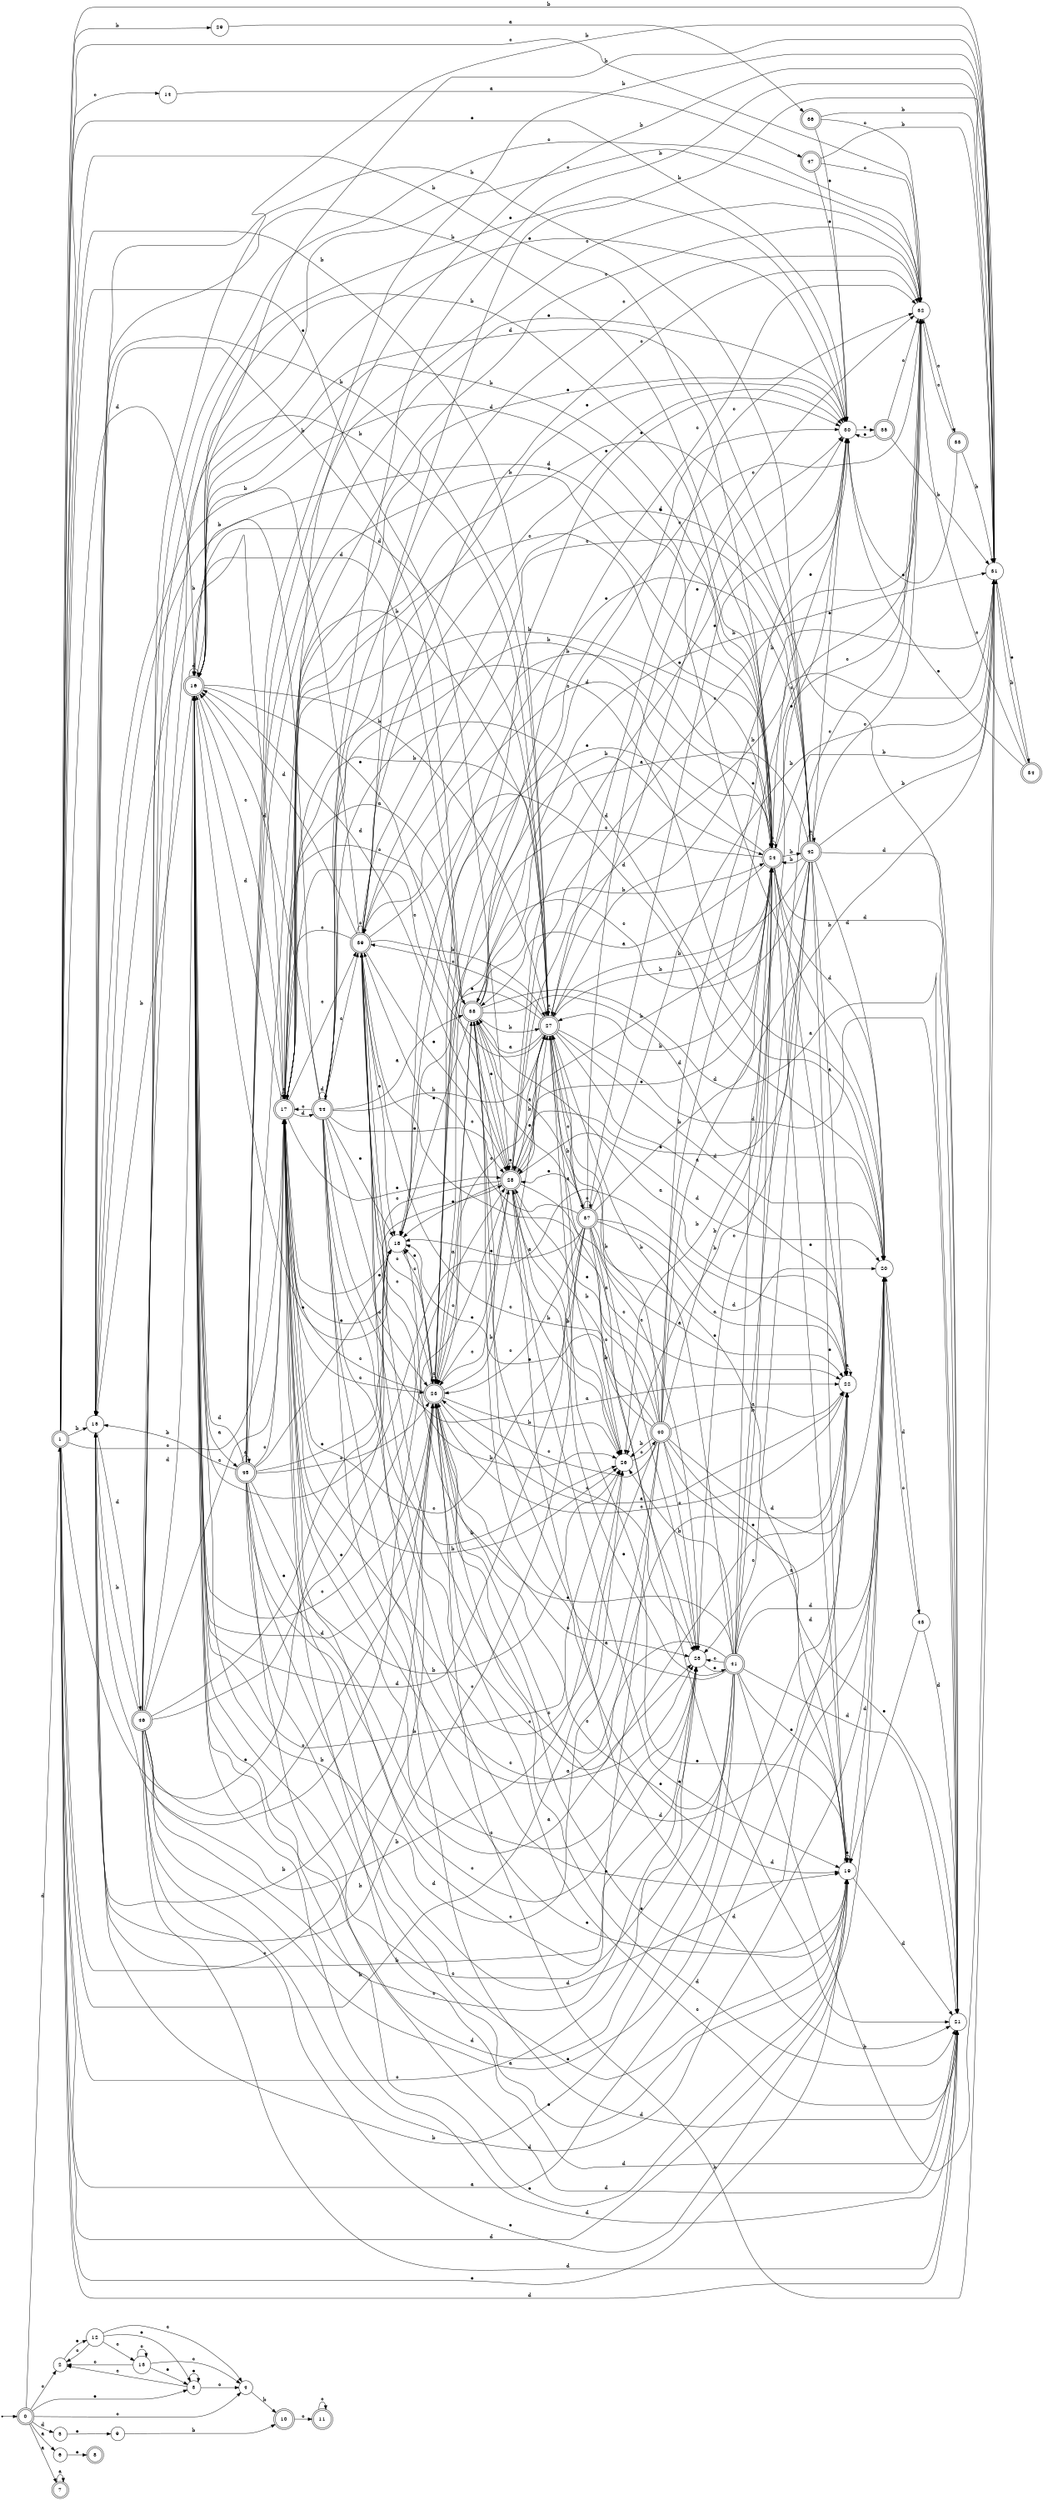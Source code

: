 digraph finite_state_machine {
rankdir=LR;
size="20,20";
node [shape = point]; "dummy0"
node [shape = doublecircle]; "0";"dummy0" -> "0";
node [shape = doublecircle]; "1";node [shape = circle]; "2";
node [shape = circle]; "3";
node [shape = circle]; "4";
node [shape = circle]; "5";
node [shape = circle]; "6";
node [shape = doublecircle]; "7";node [shape = doublecircle]; "8";node [shape = circle]; "9";
node [shape = doublecircle]; "10";node [shape = doublecircle]; "11";node [shape = circle]; "12";
node [shape = circle]; "13";
node [shape = circle]; "14";
node [shape = circle]; "15";
node [shape = doublecircle]; "16";node [shape = doublecircle]; "17";node [shape = circle]; "18";
node [shape = circle]; "19";
node [shape = circle]; "20";
node [shape = circle]; "21";
node [shape = circle]; "22";
node [shape = doublecircle]; "23";node [shape = doublecircle]; "24";node [shape = circle]; "25";
node [shape = circle]; "26";
node [shape = doublecircle]; "27";node [shape = doublecircle]; "28";node [shape = circle]; "29";
node [shape = circle]; "30";
node [shape = circle]; "31";
node [shape = circle]; "32";
node [shape = doublecircle]; "33";node [shape = doublecircle]; "34";node [shape = doublecircle]; "35";node [shape = doublecircle]; "36";node [shape = doublecircle]; "37";node [shape = doublecircle]; "38";node [shape = doublecircle]; "39";node [shape = doublecircle]; "40";node [shape = doublecircle]; "41";node [shape = doublecircle]; "42";node [shape = circle]; "43";
node [shape = doublecircle]; "44";node [shape = doublecircle]; "45";node [shape = doublecircle]; "46";node [shape = doublecircle]; "47";"0" -> "1" [label = "d"];
 "0" -> "5" [label = "d"];
 "0" -> "2" [label = "c"];
 "0" -> "4" [label = "c"];
 "0" -> "3" [label = "e"];
 "0" -> "6" [label = "a"];
 "0" -> "7" [label = "a"];
 "7" -> "7" [label = "a"];
 "6" -> "8" [label = "e"];
 "5" -> "9" [label = "e"];
 "9" -> "10" [label = "b"];
 "10" -> "11" [label = "c"];
 "11" -> "11" [label = "c"];
 "4" -> "10" [label = "b"];
 "3" -> "3" [label = "e"];
 "3" -> "2" [label = "c"];
 "3" -> "4" [label = "c"];
 "2" -> "12" [label = "e"];
 "12" -> "2" [label = "c"];
 "12" -> "4" [label = "c"];
 "12" -> "13" [label = "c"];
 "12" -> "3" [label = "e"];
 "13" -> "2" [label = "c"];
 "13" -> "4" [label = "c"];
 "13" -> "13" [label = "c"];
 "13" -> "3" [label = "e"];
 "1" -> "32" [label = "c"];
 "1" -> "17" [label = "c"];
 "1" -> "23" [label = "c"];
 "1" -> "25" [label = "c"];
 "1" -> "14" [label = "c"];
 "1" -> "24" [label = "b"];
 "1" -> "26" [label = "b"];
 "1" -> "27" [label = "b"];
 "1" -> "31" [label = "b"];
 "1" -> "29" [label = "b"];
 "1" -> "15" [label = "b"];
 "1" -> "16" [label = "d"];
 "1" -> "20" [label = "d"];
 "1" -> "21" [label = "d"];
 "1" -> "18" [label = "e"];
 "1" -> "19" [label = "e"];
 "1" -> "28" [label = "e"];
 "1" -> "30" [label = "e"];
 "1" -> "22" [label = "a"];
 "32" -> "33" [label = "c"];
 "33" -> "32" [label = "c"];
 "33" -> "30" [label = "e"];
 "33" -> "31" [label = "b"];
 "31" -> "34" [label = "e"];
 "34" -> "31" [label = "b"];
 "34" -> "30" [label = "e"];
 "34" -> "32" [label = "c"];
 "30" -> "35" [label = "e"];
 "35" -> "30" [label = "e"];
 "35" -> "31" [label = "b"];
 "35" -> "32" [label = "c"];
 "29" -> "36" [label = "a"];
 "36" -> "30" [label = "e"];
 "36" -> "31" [label = "b"];
 "36" -> "32" [label = "c"];
 "28" -> "18" [label = "e"];
 "28" -> "19" [label = "e"];
 "28" -> "28" [label = "e"];
 "28" -> "30" [label = "e"];
 "28" -> "24" [label = "b"];
 "28" -> "26" [label = "b"];
 "28" -> "27" [label = "b"];
 "28" -> "31" [label = "b"];
 "28" -> "15" [label = "b"];
 "28" -> "16" [label = "d"];
 "28" -> "20" [label = "d"];
 "28" -> "21" [label = "d"];
 "28" -> "32" [label = "c"];
 "28" -> "17" [label = "c"];
 "28" -> "25" [label = "c"];
 "28" -> "23" [label = "c"];
 "28" -> "22" [label = "a"];
 "27" -> "24" [label = "b"];
 "27" -> "26" [label = "b"];
 "27" -> "27" [label = "b"];
 "27" -> "31" [label = "b"];
 "27" -> "15" [label = "b"];
 "27" -> "32" [label = "c"];
 "27" -> "17" [label = "c"];
 "27" -> "23" [label = "c"];
 "27" -> "37" [label = "c"];
 "27" -> "39" [label = "c"];
 "27" -> "25" [label = "c"];
 "27" -> "18" [label = "e"];
 "27" -> "19" [label = "e"];
 "27" -> "28" [label = "e"];
 "27" -> "30" [label = "e"];
 "27" -> "16" [label = "d"];
 "27" -> "20" [label = "d"];
 "27" -> "21" [label = "d"];
 "27" -> "38" [label = "a"];
 "27" -> "22" [label = "a"];
 "39" -> "32" [label = "c"];
 "39" -> "17" [label = "c"];
 "39" -> "23" [label = "c"];
 "39" -> "39" [label = "c"];
 "39" -> "25" [label = "c"];
 "39" -> "18" [label = "e"];
 "39" -> "19" [label = "e"];
 "39" -> "28" [label = "e"];
 "39" -> "30" [label = "e"];
 "39" -> "16" [label = "d"];
 "39" -> "20" [label = "d"];
 "39" -> "21" [label = "d"];
 "39" -> "22" [label = "a"];
 "39" -> "24" [label = "b"];
 "39" -> "26" [label = "b"];
 "39" -> "27" [label = "b"];
 "39" -> "31" [label = "b"];
 "39" -> "15" [label = "b"];
 "38" -> "32" [label = "c"];
 "38" -> "17" [label = "c"];
 "38" -> "25" [label = "c"];
 "38" -> "23" [label = "c"];
 "38" -> "18" [label = "e"];
 "38" -> "19" [label = "e"];
 "38" -> "28" [label = "e"];
 "38" -> "30" [label = "e"];
 "38" -> "16" [label = "d"];
 "38" -> "20" [label = "d"];
 "38" -> "21" [label = "d"];
 "38" -> "22" [label = "a"];
 "38" -> "24" [label = "b"];
 "38" -> "26" [label = "b"];
 "38" -> "27" [label = "b"];
 "38" -> "31" [label = "b"];
 "38" -> "15" [label = "b"];
 "37" -> "32" [label = "c"];
 "37" -> "17" [label = "c"];
 "37" -> "23" [label = "c"];
 "37" -> "37" [label = "c"];
 "37" -> "39" [label = "c"];
 "37" -> "25" [label = "c"];
 "37" -> "24" [label = "b"];
 "37" -> "26" [label = "b"];
 "37" -> "27" [label = "b"];
 "37" -> "31" [label = "b"];
 "37" -> "15" [label = "b"];
 "37" -> "18" [label = "e"];
 "37" -> "19" [label = "e"];
 "37" -> "28" [label = "e"];
 "37" -> "30" [label = "e"];
 "37" -> "16" [label = "d"];
 "37" -> "20" [label = "d"];
 "37" -> "21" [label = "d"];
 "37" -> "38" [label = "a"];
 "37" -> "22" [label = "a"];
 "26" -> "40" [label = "c"];
 "40" -> "24" [label = "b"];
 "40" -> "26" [label = "b"];
 "40" -> "27" [label = "b"];
 "40" -> "31" [label = "b"];
 "40" -> "15" [label = "b"];
 "40" -> "32" [label = "c"];
 "40" -> "17" [label = "c"];
 "40" -> "23" [label = "c"];
 "40" -> "39" [label = "c"];
 "40" -> "25" [label = "c"];
 "40" -> "18" [label = "e"];
 "40" -> "19" [label = "e"];
 "40" -> "28" [label = "e"];
 "40" -> "30" [label = "e"];
 "40" -> "16" [label = "d"];
 "40" -> "20" [label = "d"];
 "40" -> "21" [label = "d"];
 "40" -> "38" [label = "a"];
 "40" -> "22" [label = "a"];
 "25" -> "41" [label = "e"];
 "41" -> "32" [label = "c"];
 "41" -> "17" [label = "c"];
 "41" -> "23" [label = "c"];
 "41" -> "39" [label = "c"];
 "41" -> "25" [label = "c"];
 "41" -> "18" [label = "e"];
 "41" -> "19" [label = "e"];
 "41" -> "28" [label = "e"];
 "41" -> "30" [label = "e"];
 "41" -> "16" [label = "d"];
 "41" -> "20" [label = "d"];
 "41" -> "21" [label = "d"];
 "41" -> "38" [label = "a"];
 "41" -> "22" [label = "a"];
 "41" -> "24" [label = "b"];
 "41" -> "26" [label = "b"];
 "41" -> "27" [label = "b"];
 "41" -> "31" [label = "b"];
 "41" -> "15" [label = "b"];
 "24" -> "26" [label = "b"];
 "24" -> "24" [label = "b"];
 "24" -> "42" [label = "b"];
 "24" -> "27" [label = "b"];
 "24" -> "31" [label = "b"];
 "24" -> "15" [label = "b"];
 "24" -> "32" [label = "c"];
 "24" -> "17" [label = "c"];
 "24" -> "23" [label = "c"];
 "24" -> "39" [label = "c"];
 "24" -> "25" [label = "c"];
 "24" -> "18" [label = "e"];
 "24" -> "19" [label = "e"];
 "24" -> "28" [label = "e"];
 "24" -> "30" [label = "e"];
 "24" -> "16" [label = "d"];
 "24" -> "20" [label = "d"];
 "24" -> "21" [label = "d"];
 "24" -> "38" [label = "a"];
 "24" -> "22" [label = "a"];
 "42" -> "26" [label = "b"];
 "42" -> "24" [label = "b"];
 "42" -> "42" [label = "b"];
 "42" -> "27" [label = "b"];
 "42" -> "31" [label = "b"];
 "42" -> "15" [label = "b"];
 "42" -> "32" [label = "c"];
 "42" -> "17" [label = "c"];
 "42" -> "23" [label = "c"];
 "42" -> "39" [label = "c"];
 "42" -> "25" [label = "c"];
 "42" -> "18" [label = "e"];
 "42" -> "19" [label = "e"];
 "42" -> "28" [label = "e"];
 "42" -> "30" [label = "e"];
 "42" -> "16" [label = "d"];
 "42" -> "20" [label = "d"];
 "42" -> "21" [label = "d"];
 "42" -> "38" [label = "a"];
 "42" -> "22" [label = "a"];
 "23" -> "32" [label = "c"];
 "23" -> "17" [label = "c"];
 "23" -> "23" [label = "c"];
 "23" -> "39" [label = "c"];
 "23" -> "25" [label = "c"];
 "23" -> "18" [label = "e"];
 "23" -> "19" [label = "e"];
 "23" -> "28" [label = "e"];
 "23" -> "30" [label = "e"];
 "23" -> "16" [label = "d"];
 "23" -> "20" [label = "d"];
 "23" -> "21" [label = "d"];
 "23" -> "38" [label = "a"];
 "23" -> "22" [label = "a"];
 "23" -> "24" [label = "b"];
 "23" -> "26" [label = "b"];
 "23" -> "27" [label = "b"];
 "23" -> "31" [label = "b"];
 "23" -> "15" [label = "b"];
 "22" -> "22" [label = "a"];
 "22" -> "23" [label = "c"];
 "21" -> "23" [label = "c"];
 "20" -> "43" [label = "c"];
 "43" -> "20" [label = "d"];
 "43" -> "21" [label = "d"];
 "43" -> "19" [label = "e"];
 "19" -> "19" [label = "e"];
 "19" -> "20" [label = "d"];
 "19" -> "21" [label = "d"];
 "18" -> "23" [label = "c"];
 "17" -> "32" [label = "c"];
 "17" -> "17" [label = "c"];
 "17" -> "23" [label = "c"];
 "17" -> "39" [label = "c"];
 "17" -> "25" [label = "c"];
 "17" -> "16" [label = "d"];
 "17" -> "21" [label = "d"];
 "17" -> "44" [label = "d"];
 "17" -> "20" [label = "d"];
 "17" -> "18" [label = "e"];
 "17" -> "19" [label = "e"];
 "17" -> "28" [label = "e"];
 "17" -> "30" [label = "e"];
 "17" -> "38" [label = "a"];
 "17" -> "22" [label = "a"];
 "17" -> "24" [label = "b"];
 "17" -> "26" [label = "b"];
 "17" -> "27" [label = "b"];
 "17" -> "31" [label = "b"];
 "17" -> "15" [label = "b"];
 "44" -> "16" [label = "d"];
 "44" -> "21" [label = "d"];
 "44" -> "44" [label = "d"];
 "44" -> "20" [label = "d"];
 "44" -> "32" [label = "c"];
 "44" -> "17" [label = "c"];
 "44" -> "23" [label = "c"];
 "44" -> "39" [label = "c"];
 "44" -> "25" [label = "c"];
 "44" -> "18" [label = "e"];
 "44" -> "19" [label = "e"];
 "44" -> "28" [label = "e"];
 "44" -> "30" [label = "e"];
 "44" -> "38" [label = "a"];
 "44" -> "22" [label = "a"];
 "44" -> "24" [label = "b"];
 "44" -> "26" [label = "b"];
 "44" -> "27" [label = "b"];
 "44" -> "31" [label = "b"];
 "44" -> "15" [label = "b"];
 "16" -> "16" [label = "d"];
 "16" -> "20" [label = "d"];
 "16" -> "21" [label = "d"];
 "16" -> "45" [label = "a"];
 "16" -> "22" [label = "a"];
 "16" -> "24" [label = "b"];
 "16" -> "26" [label = "b"];
 "16" -> "27" [label = "b"];
 "16" -> "31" [label = "b"];
 "16" -> "15" [label = "b"];
 "16" -> "32" [label = "c"];
 "16" -> "17" [label = "c"];
 "16" -> "25" [label = "c"];
 "16" -> "23" [label = "c"];
 "16" -> "18" [label = "e"];
 "16" -> "19" [label = "e"];
 "16" -> "28" [label = "e"];
 "16" -> "30" [label = "e"];
 "45" -> "45" [label = "a"];
 "45" -> "22" [label = "a"];
 "45" -> "16" [label = "d"];
 "45" -> "20" [label = "d"];
 "45" -> "21" [label = "d"];
 "45" -> "24" [label = "b"];
 "45" -> "26" [label = "b"];
 "45" -> "27" [label = "b"];
 "45" -> "31" [label = "b"];
 "45" -> "15" [label = "b"];
 "45" -> "32" [label = "c"];
 "45" -> "17" [label = "c"];
 "45" -> "25" [label = "c"];
 "45" -> "23" [label = "c"];
 "45" -> "18" [label = "e"];
 "45" -> "19" [label = "e"];
 "45" -> "28" [label = "e"];
 "45" -> "30" [label = "e"];
 "15" -> "46" [label = "d"];
 "46" -> "24" [label = "b"];
 "46" -> "26" [label = "b"];
 "46" -> "27" [label = "b"];
 "46" -> "31" [label = "b"];
 "46" -> "15" [label = "b"];
 "46" -> "16" [label = "d"];
 "46" -> "20" [label = "d"];
 "46" -> "21" [label = "d"];
 "46" -> "32" [label = "c"];
 "46" -> "17" [label = "c"];
 "46" -> "25" [label = "c"];
 "46" -> "23" [label = "c"];
 "46" -> "18" [label = "e"];
 "46" -> "19" [label = "e"];
 "46" -> "28" [label = "e"];
 "46" -> "30" [label = "e"];
 "46" -> "22" [label = "a"];
 "14" -> "47" [label = "a"];
 "47" -> "30" [label = "e"];
 "47" -> "31" [label = "b"];
 "47" -> "32" [label = "c"];
 }
